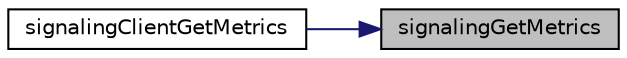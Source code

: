 digraph "signalingGetMetrics"
{
 // LATEX_PDF_SIZE
  edge [fontname="Helvetica",fontsize="10",labelfontname="Helvetica",labelfontsize="10"];
  node [fontname="Helvetica",fontsize="10",shape=record];
  rankdir="RL";
  Node1 [label="signalingGetMetrics",height=0.2,width=0.4,color="black", fillcolor="grey75", style="filled", fontcolor="black",tooltip=" "];
  Node1 -> Node2 [dir="back",color="midnightblue",fontsize="10",style="solid",fontname="Helvetica"];
  Node2 [label="signalingClientGetMetrics",height=0.2,width=0.4,color="black", fillcolor="white", style="filled",URL="$group__PublicMemberFunctions.html#gad600c2fa22f9ac2817a6fdfed8b2f407",tooltip="Get signaling related metrics."];
}
